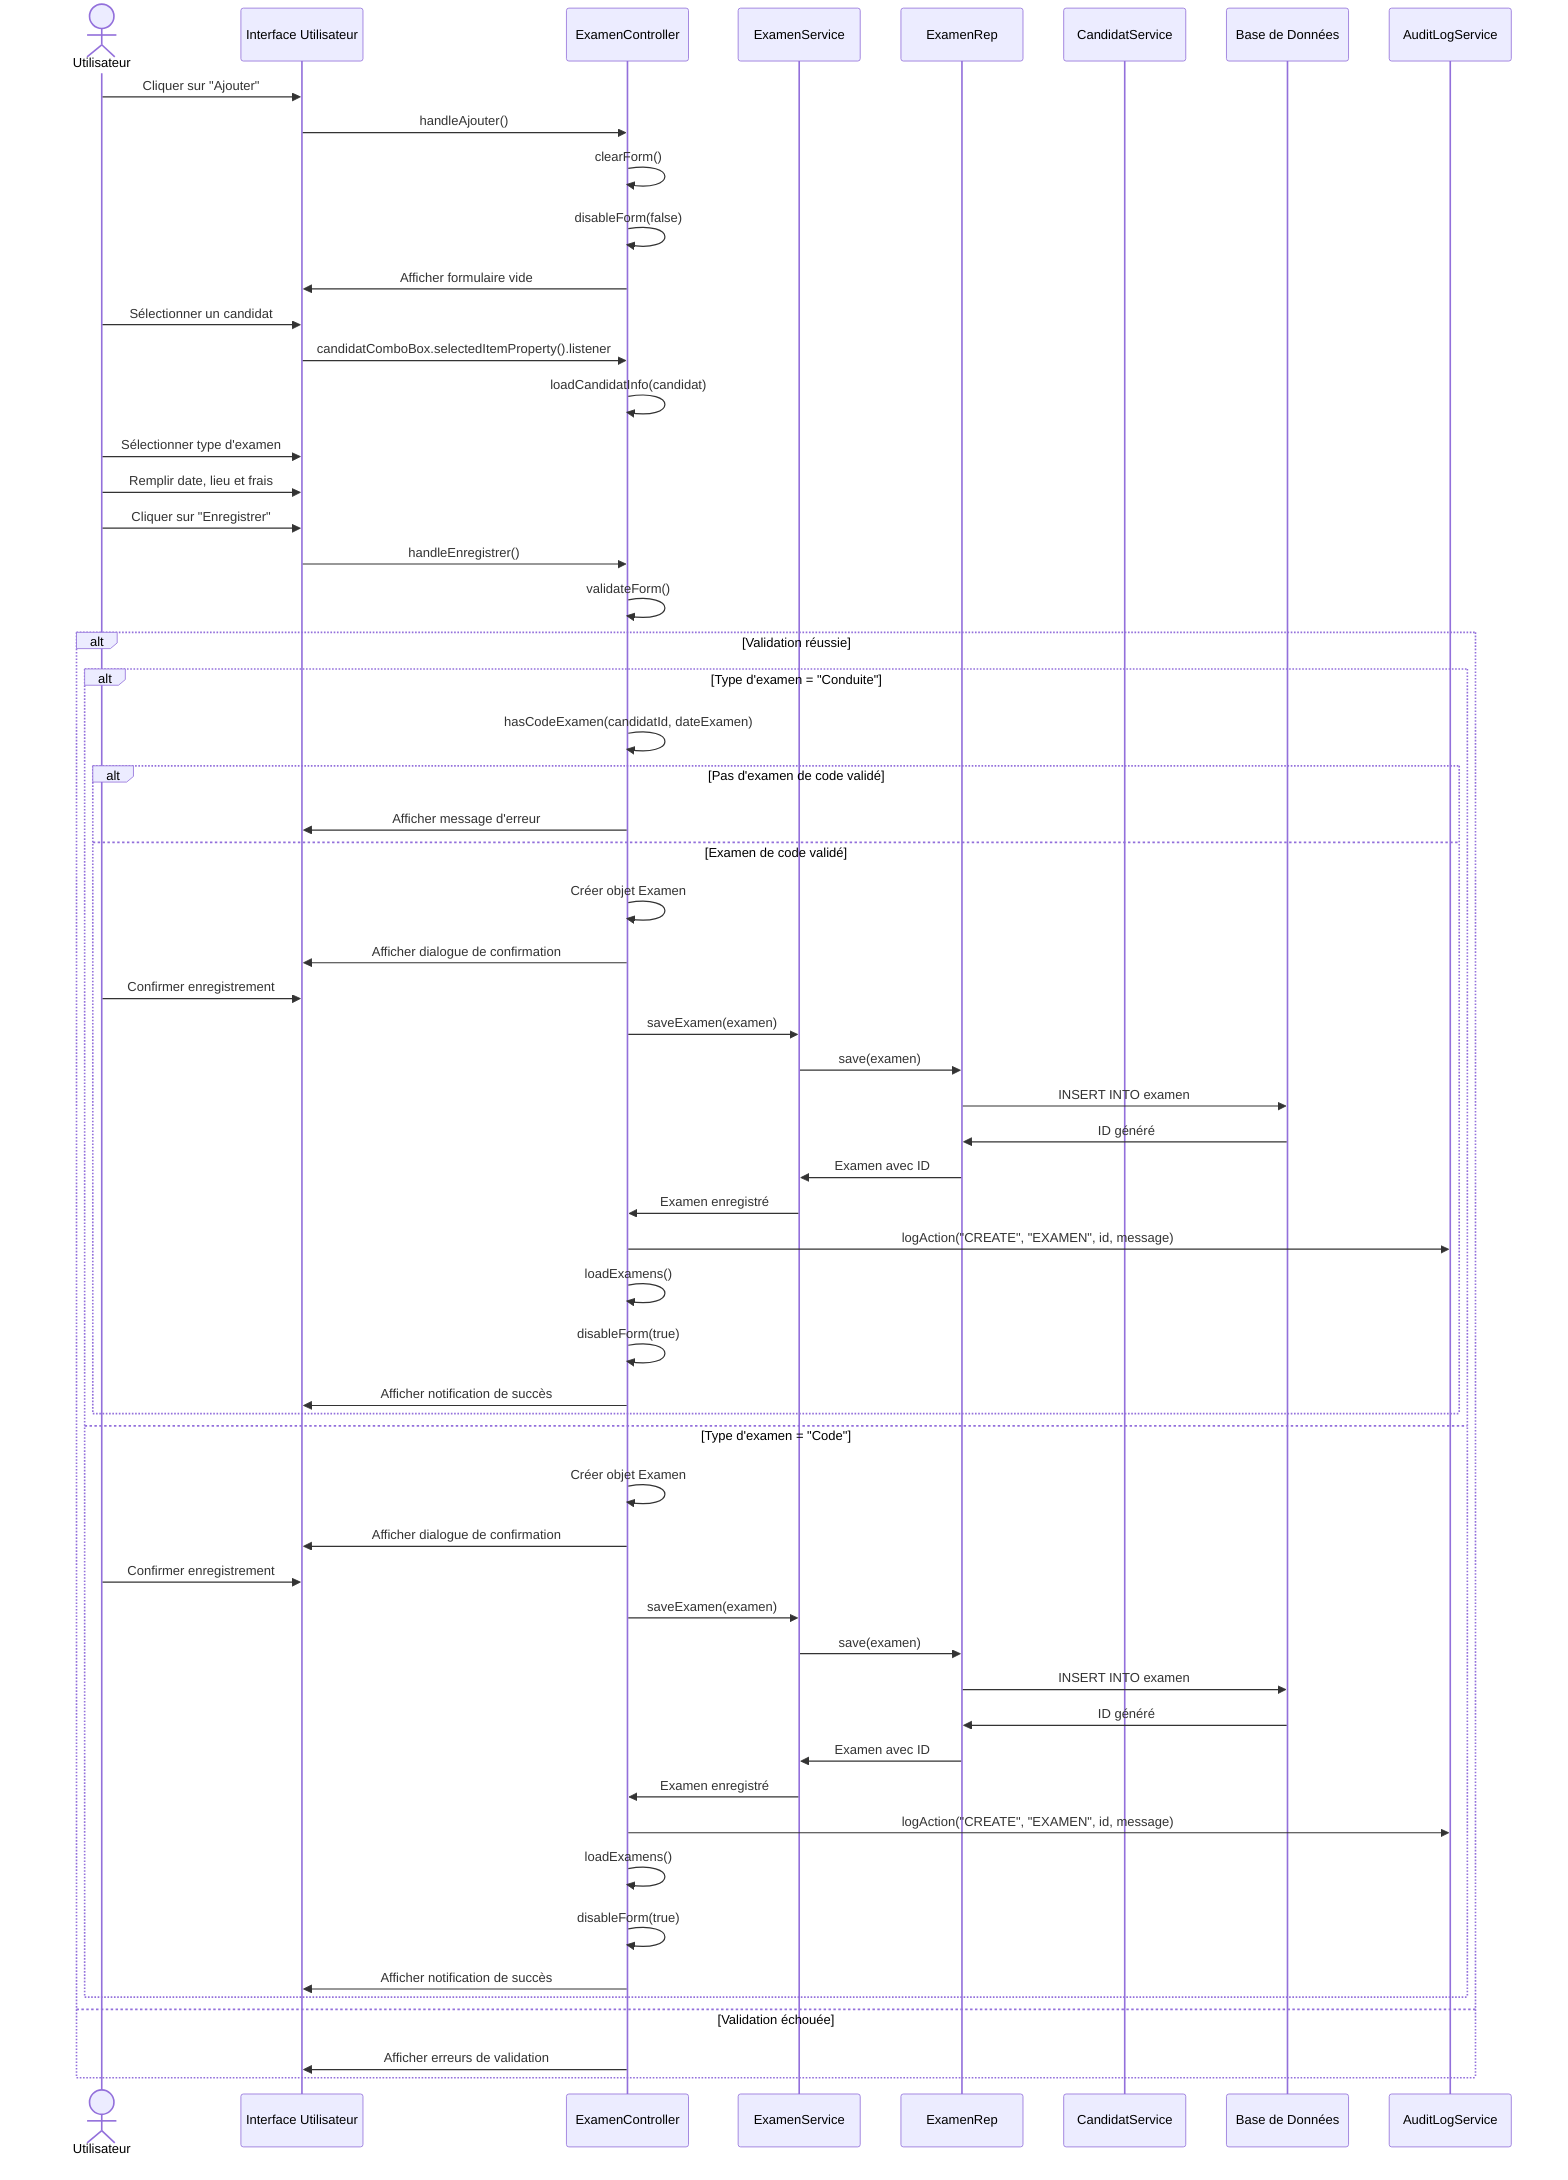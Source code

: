 sequenceDiagram
    actor Utilisateur
    participant IHM as Interface Utilisateur
    participant Ctrl as ExamenController
    participant Svc as ExamenService
    participant Rep as ExamenRep
    participant CandidatSvc as CandidatService
    participant DB as Base de Données
    participant Audit as AuditLogService

    Utilisateur->>IHM: Cliquer sur "Ajouter"
    IHM->>Ctrl: handleAjouter()
    Ctrl->>Ctrl: clearForm()
    Ctrl->>Ctrl: disableForm(false)
    Ctrl->>IHM: Afficher formulaire vide
    Utilisateur->>IHM: Sélectionner un candidat
    IHM->>Ctrl: candidatComboBox.selectedItemProperty().listener
    Ctrl->>Ctrl: loadCandidatInfo(candidat)
    Utilisateur->>IHM: Sélectionner type d'examen
    Utilisateur->>IHM: Remplir date, lieu et frais
    Utilisateur->>IHM: Cliquer sur "Enregistrer"
    IHM->>Ctrl: handleEnregistrer()
    Ctrl->>Ctrl: validateForm()
    alt Validation réussie
        alt Type d'examen = "Conduite"
            Ctrl->>Ctrl: hasCodeExamen(candidatId, dateExamen)
            alt Pas d'examen de code validé
                Ctrl->>IHM: Afficher message d'erreur
            else Examen de code validé
                Ctrl->>Ctrl: Créer objet Examen
                Ctrl->>IHM: Afficher dialogue de confirmation
                Utilisateur->>IHM: Confirmer enregistrement
                Ctrl->>Svc: saveExamen(examen)
                Svc->>Rep: save(examen)
                Rep->>DB: INSERT INTO examen
                DB->>Rep: ID généré
                Rep->>Svc: Examen avec ID
                Svc->>Ctrl: Examen enregistré
                Ctrl->>Audit: logAction("CREATE", "EXAMEN", id, message)
                Ctrl->>Ctrl: loadExamens()
                Ctrl->>Ctrl: disableForm(true)
                Ctrl->>IHM: Afficher notification de succès
            end
        else Type d'examen = "Code"
            Ctrl->>Ctrl: Créer objet Examen
            Ctrl->>IHM: Afficher dialogue de confirmation
            Utilisateur->>IHM: Confirmer enregistrement
            Ctrl->>Svc: saveExamen(examen)
            Svc->>Rep: save(examen)
            Rep->>DB: INSERT INTO examen
            DB->>Rep: ID généré
            Rep->>Svc: Examen avec ID
            Svc->>Ctrl: Examen enregistré
            Ctrl->>Audit: logAction("CREATE", "EXAMEN", id, message)
            Ctrl->>Ctrl: loadExamens()
            Ctrl->>Ctrl: disableForm(true)
            Ctrl->>IHM: Afficher notification de succès
        end
    else Validation échouée
        Ctrl->>IHM: Afficher erreurs de validation
    end